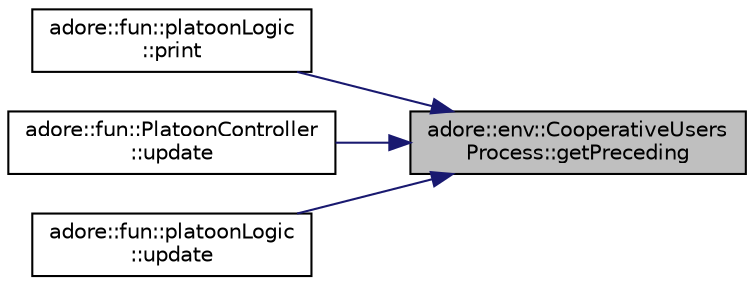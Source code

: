 digraph "adore::env::CooperativeUsersProcess::getPreceding"
{
 // LATEX_PDF_SIZE
  edge [fontname="Helvetica",fontsize="10",labelfontname="Helvetica",labelfontsize="10"];
  node [fontname="Helvetica",fontsize="10",shape=record];
  rankdir="RL";
  Node1 [label="adore::env::CooperativeUsers\lProcess::getPreceding",height=0.2,width=0.4,color="black", fillcolor="grey75", style="filled", fontcolor="black",tooltip=" "];
  Node1 -> Node2 [dir="back",color="midnightblue",fontsize="10",style="solid",fontname="Helvetica"];
  Node2 [label="adore::fun::platoonLogic\l::print",height=0.2,width=0.4,color="black", fillcolor="white", style="filled",URL="$classadore_1_1fun_1_1platoonLogic.html#ae0105dde945f0b833044dabebc21e0ef",tooltip=" "];
  Node1 -> Node3 [dir="back",color="midnightblue",fontsize="10",style="solid",fontname="Helvetica"];
  Node3 [label="adore::fun::PlatoonController\l::update",height=0.2,width=0.4,color="black", fillcolor="white", style="filled",URL="$classadore_1_1fun_1_1PlatoonController.html#a57a69bf1353314aefa6a571d96502aa0",tooltip=" "];
  Node1 -> Node4 [dir="back",color="midnightblue",fontsize="10",style="solid",fontname="Helvetica"];
  Node4 [label="adore::fun::platoonLogic\l::update",height=0.2,width=0.4,color="black", fillcolor="white", style="filled",URL="$classadore_1_1fun_1_1platoonLogic.html#a42e3faa41982b96187d9c16ce3fe3efc",tooltip=" "];
}
